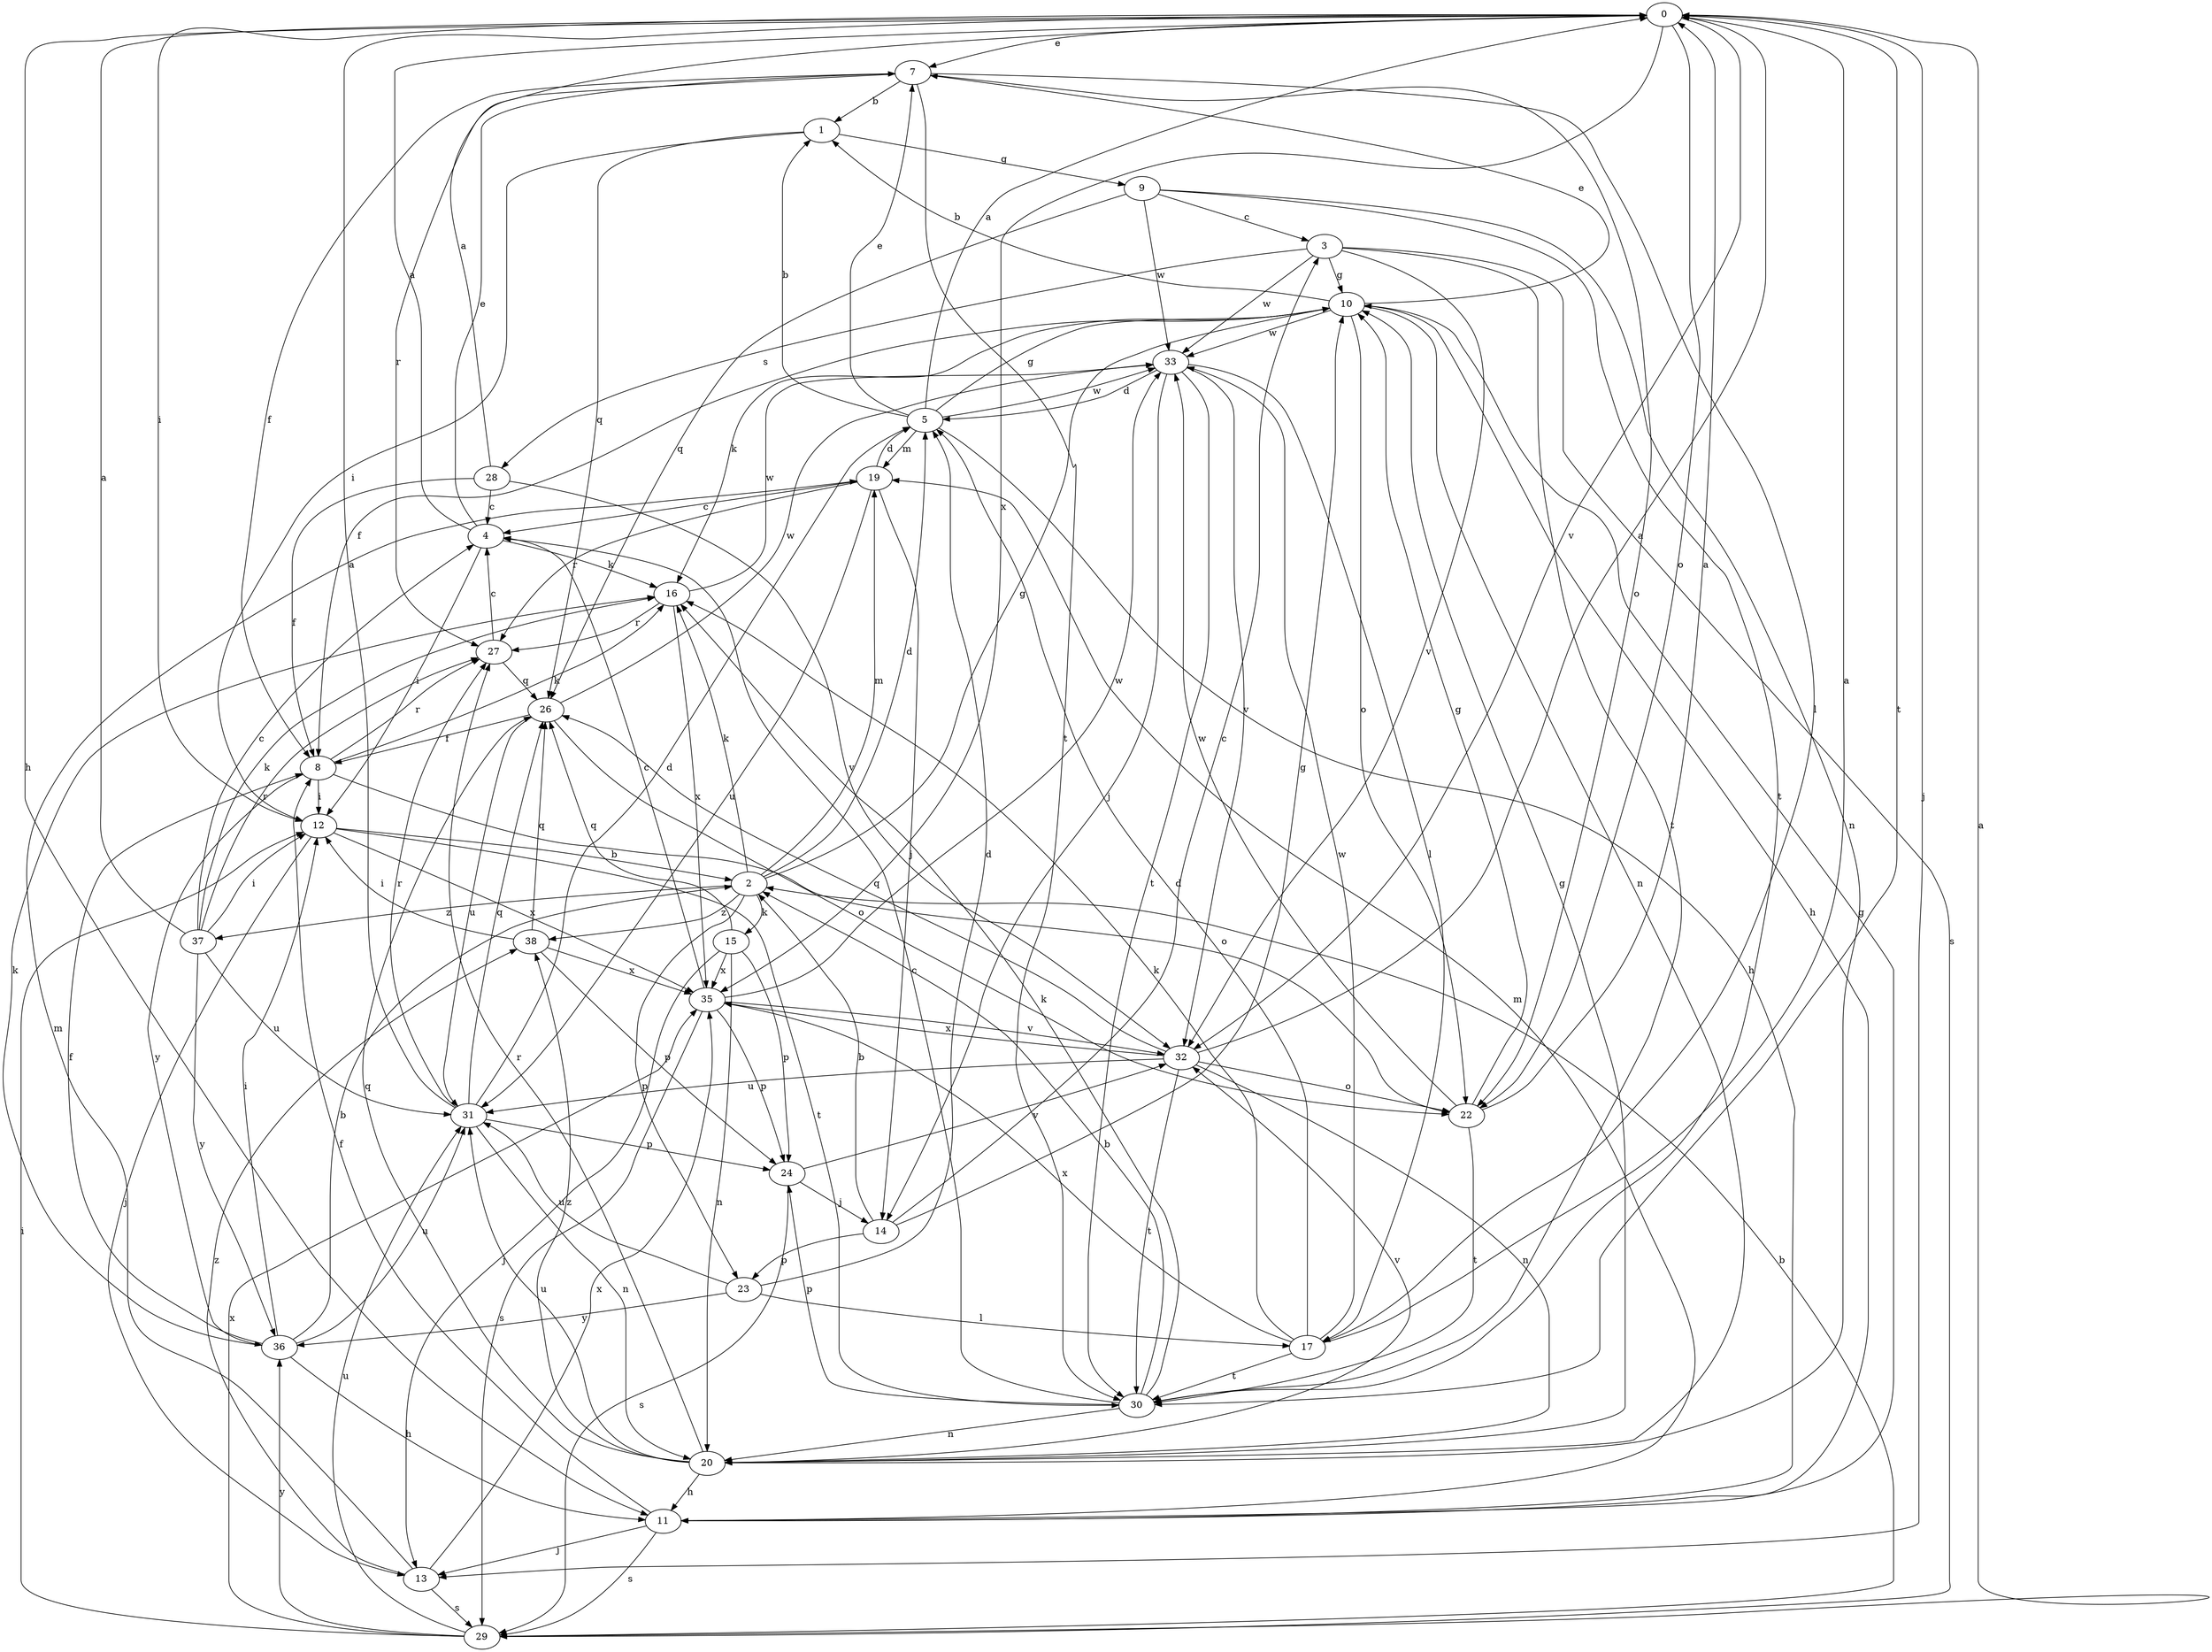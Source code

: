 strict digraph  {
0;
1;
2;
3;
4;
5;
7;
8;
9;
10;
11;
12;
13;
14;
15;
16;
17;
19;
20;
22;
23;
24;
26;
27;
28;
29;
30;
31;
32;
33;
35;
36;
37;
38;
0 -> 7  [label=e];
0 -> 11  [label=h];
0 -> 12  [label=i];
0 -> 13  [label=j];
0 -> 22  [label=o];
0 -> 30  [label=t];
0 -> 32  [label=v];
0 -> 35  [label=x];
1 -> 9  [label=g];
1 -> 12  [label=i];
1 -> 26  [label=q];
2 -> 5  [label=d];
2 -> 10  [label=g];
2 -> 15  [label=k];
2 -> 16  [label=k];
2 -> 19  [label=m];
2 -> 23  [label=p];
2 -> 37  [label=z];
2 -> 38  [label=z];
3 -> 10  [label=g];
3 -> 28  [label=s];
3 -> 29  [label=s];
3 -> 30  [label=t];
3 -> 32  [label=v];
3 -> 33  [label=w];
4 -> 0  [label=a];
4 -> 7  [label=e];
4 -> 12  [label=i];
4 -> 16  [label=k];
5 -> 0  [label=a];
5 -> 1  [label=b];
5 -> 7  [label=e];
5 -> 10  [label=g];
5 -> 11  [label=h];
5 -> 19  [label=m];
5 -> 33  [label=w];
7 -> 1  [label=b];
7 -> 8  [label=f];
7 -> 17  [label=l];
7 -> 22  [label=o];
7 -> 27  [label=r];
7 -> 30  [label=t];
8 -> 12  [label=i];
8 -> 16  [label=k];
8 -> 22  [label=o];
8 -> 27  [label=r];
8 -> 36  [label=y];
9 -> 3  [label=c];
9 -> 20  [label=n];
9 -> 26  [label=q];
9 -> 30  [label=t];
9 -> 33  [label=w];
10 -> 1  [label=b];
10 -> 7  [label=e];
10 -> 8  [label=f];
10 -> 11  [label=h];
10 -> 16  [label=k];
10 -> 20  [label=n];
10 -> 22  [label=o];
10 -> 33  [label=w];
11 -> 8  [label=f];
11 -> 10  [label=g];
11 -> 13  [label=j];
11 -> 19  [label=m];
11 -> 29  [label=s];
12 -> 2  [label=b];
12 -> 13  [label=j];
12 -> 30  [label=t];
12 -> 35  [label=x];
13 -> 19  [label=m];
13 -> 29  [label=s];
13 -> 35  [label=x];
13 -> 38  [label=z];
14 -> 2  [label=b];
14 -> 3  [label=c];
14 -> 10  [label=g];
14 -> 23  [label=p];
15 -> 13  [label=j];
15 -> 20  [label=n];
15 -> 24  [label=p];
15 -> 26  [label=q];
15 -> 35  [label=x];
16 -> 27  [label=r];
16 -> 33  [label=w];
16 -> 35  [label=x];
17 -> 0  [label=a];
17 -> 5  [label=d];
17 -> 16  [label=k];
17 -> 30  [label=t];
17 -> 33  [label=w];
17 -> 35  [label=x];
19 -> 4  [label=c];
19 -> 5  [label=d];
19 -> 14  [label=j];
19 -> 27  [label=r];
19 -> 31  [label=u];
20 -> 10  [label=g];
20 -> 11  [label=h];
20 -> 26  [label=q];
20 -> 27  [label=r];
20 -> 31  [label=u];
20 -> 32  [label=v];
20 -> 38  [label=z];
22 -> 0  [label=a];
22 -> 10  [label=g];
22 -> 30  [label=t];
22 -> 33  [label=w];
23 -> 5  [label=d];
23 -> 17  [label=l];
23 -> 31  [label=u];
23 -> 36  [label=y];
24 -> 14  [label=j];
24 -> 29  [label=s];
24 -> 32  [label=v];
26 -> 8  [label=f];
26 -> 22  [label=o];
26 -> 31  [label=u];
26 -> 33  [label=w];
27 -> 4  [label=c];
27 -> 26  [label=q];
28 -> 0  [label=a];
28 -> 4  [label=c];
28 -> 8  [label=f];
28 -> 32  [label=v];
29 -> 0  [label=a];
29 -> 2  [label=b];
29 -> 12  [label=i];
29 -> 31  [label=u];
29 -> 35  [label=x];
29 -> 36  [label=y];
30 -> 2  [label=b];
30 -> 4  [label=c];
30 -> 16  [label=k];
30 -> 20  [label=n];
30 -> 24  [label=p];
31 -> 0  [label=a];
31 -> 5  [label=d];
31 -> 20  [label=n];
31 -> 24  [label=p];
31 -> 26  [label=q];
31 -> 27  [label=r];
32 -> 0  [label=a];
32 -> 20  [label=n];
32 -> 22  [label=o];
32 -> 26  [label=q];
32 -> 30  [label=t];
32 -> 31  [label=u];
32 -> 35  [label=x];
33 -> 5  [label=d];
33 -> 14  [label=j];
33 -> 17  [label=l];
33 -> 30  [label=t];
33 -> 32  [label=v];
35 -> 4  [label=c];
35 -> 24  [label=p];
35 -> 29  [label=s];
35 -> 32  [label=v];
35 -> 33  [label=w];
36 -> 2  [label=b];
36 -> 8  [label=f];
36 -> 11  [label=h];
36 -> 12  [label=i];
36 -> 16  [label=k];
36 -> 31  [label=u];
37 -> 0  [label=a];
37 -> 4  [label=c];
37 -> 12  [label=i];
37 -> 16  [label=k];
37 -> 27  [label=r];
37 -> 31  [label=u];
37 -> 36  [label=y];
38 -> 12  [label=i];
38 -> 24  [label=p];
38 -> 26  [label=q];
38 -> 35  [label=x];
}
